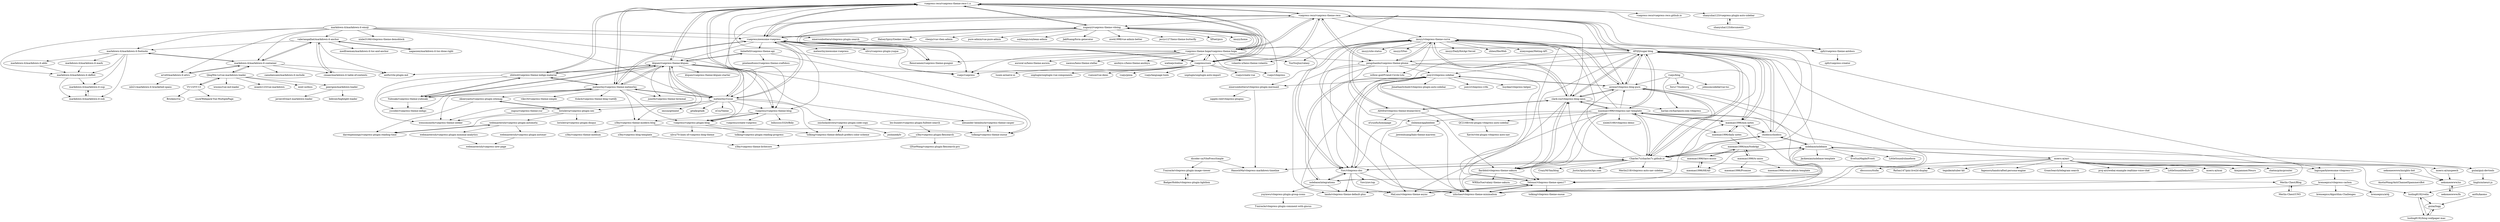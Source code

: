 digraph G {
"vuepress-reco/vuepress-theme-reco-1.x" -> "vuepress-reco/vuepress-theme-reco"
"vuepress-reco/vuepress-theme-reco-1.x" -> "xugaoyi/vuepress-theme-vdoing"
"vuepress-reco/vuepress-theme-reco-1.x" -> "vuepress/awesome-vuepress"
"vuepress-reco/vuepress-theme-reco-1.x" -> "vuepress-theme-hope/vuepress-theme-hope"
"vuepress-reco/vuepress-theme-reco-1.x" -> "vuepress-reco/vuepress-reco.github.io"
"vuepress-reco/vuepress-theme-reco-1.x" -> "zhhlwd/vuepress-theme-indigo-material"
"vuepress-reco/vuepress-theme-reco-1.x" -> "ktquez/vuepress-theme-ktquez"
"vuepress-reco/vuepress-theme-reco-1.x" -> "zpfz/vuepress-theme-antdocs"
"vuepress-reco/vuepress-theme-reco-1.x" -> "meteorlxy/vuepress-theme-meteorlxy"
"vuepress-reco/vuepress-theme-reco-1.x" -> "vuepress/core"
"vuepress-reco/vuepress-theme-reco-1.x" -> "vuejs/vuepress" ["e"=1]
"vuepress-reco/vuepress-theme-reco-1.x" -> "vuepress/vuepress-theme-blog"
"vuepress-reco/vuepress-theme-reco-1.x" -> "volantis-x/hexo-theme-volantis" ["e"=1]
"vuepress-reco/vuepress-theme-reco-1.x" -> "shanyuhai123/vuepress-plugin-auto-sidebar"
"vuepress-reco/vuepress-theme-reco-1.x" -> "meteorlxy/vssue"
"vuepress/awesome-vuepress" -> "vuepress-reco/vuepress-theme-reco-1.x"
"vuepress/awesome-vuepress" -> "vuepress/core"
"vuepress/awesome-vuepress" -> "vuepress-theme-hope/vuepress-theme-hope"
"vuepress/awesome-vuepress" -> "vuejs/vuepress" ["e"=1]
"vuepress/awesome-vuepress" -> "meteorlxy/vuepress-theme-meteorlxy"
"vuepress/awesome-vuepress" -> "meteorlxy/vssue"
"vuepress/awesome-vuepress" -> "xugaoyi/vuepress-theme-vdoing"
"vuepress/awesome-vuepress" -> "Renovamen/vuepress-theme-gungnir" ["e"=1]
"vuepress/awesome-vuepress" -> "ktquez/vuepress-theme-ktquez"
"vuepress/awesome-vuepress" -> "ulivz/vuepress-plugin-yuque" ["e"=1]
"vuepress/awesome-vuepress" -> "vuepress/vuepress-theme-blog"
"vuepress/awesome-vuepress" -> "linhe0x0/vuepress-theme-api"
"vuepress/awesome-vuepress" -> "meteorlxy/awesome-vuepress"
"vuepress/awesome-vuepress" -> "vuepress-reco/vuepress-theme-reco"
"vuepress/awesome-vuepress" -> "zpfz/vuepress-theme-antdocs"
"meteorlxy/vuepress-theme-meteorlxy" -> "ktquez/vuepress-theme-ktquez"
"meteorlxy/vuepress-theme-meteorlxy" -> "Yubisaki/vuepress-theme-yubisaki"
"meteorlxy/vuepress-theme-meteorlxy" -> "z3by/vuepress-theme-modern-blog"
"meteorlxy/vuepress-theme-meteorlxy" -> "vuepress/vuepress-plugin-blog"
"meteorlxy/vuepress-theme-meteorlxy" -> "vuepress/awesome-vuepress"
"meteorlxy/vuepress-theme-meteorlxy" -> "viko16/vuepress-theme-simple"
"meteorlxy/vuepress-theme-meteorlxy" -> "vuepress-reco/vuepress-theme-reco-1.x"
"meteorlxy/vuepress-theme-meteorlxy" -> "zhhlwd/vuepress-theme-indigo-material"
"meteorlxy/vuepress-theme-meteorlxy" -> "meteorlxy/vssue"
"meteorlxy/vuepress-theme-meteorlxy" -> "ttskch/vuepress-theme-blog-vuetify"
"meteorlxy/vuepress-theme-meteorlxy" -> "ekoeryanto/vuepress-plugin-sitemap"
"meteorlxy/vuepress-theme-meteorlxy" -> "wensonsmith/vuepress-theme-seeker"
"meteorlxy/vuepress-theme-meteorlxy" -> "jsmith/vuepress-theme-terminal"
"ktquez/vuepress-theme-ktquez" -> "meteorlxy/vuepress-theme-meteorlxy"
"ktquez/vuepress-theme-ktquez" -> "tolking/vuepress-theme-ououe"
"ktquez/vuepress-theme-ktquez" -> "linhe0x0/vuepress-theme-api"
"ktquez/vuepress-theme-ktquez" -> "Yubisaki/vuepress-theme-yubisaki"
"ktquez/vuepress-theme-ktquez" -> "ktquez/vuepress-theme-ktquez-starter"
"ktquez/vuepress-theme-ktquez" -> "jsmith/vuepress-theme-terminal"
"ktquez/vuepress-theme-ktquez" -> "z3by/vuepress-theme-modern-blog"
"ktquez/vuepress-theme-ktquez" -> "yscoder/vuepress-theme-indigo"
"ktquez/vuepress-theme-ktquez" -> "vuepress/vuepress-plugin-blog"
"ktquez/vuepress-theme-ktquez" -> "alexander-heimbuch/vuepress-theme-casper"
"ktquez/vuepress-theme-ktquez" -> "zhhlwd/vuepress-theme-indigo-material"
"ktquez/vuepress-theme-ktquez" -> "wensonsmith/vuepress-theme-seeker"
"ktquez/vuepress-theme-ktquez" -> "vuepress-reco/vuepress-theme-reco-1.x"
"ktquez/vuepress-theme-ktquez" -> "meteorlxy/vssue"
"ktquez/vuepress-theme-ktquez" -> "vuepress/vuepress-theme-blog"
"shanyuhai123/documents" -> "shanyuhai123/vuepress-plugin-auto-sidebar"
"linhe0x0/vuepress-theme-api" -> "pixelandtonic/vuepress-theme-craftdocs"
"linhe0x0/vuepress-theme-api" -> "ktquez/vuepress-theme-ktquez"
"linhe0x0/vuepress-theme-api" -> "tolking/vuepress-theme-ououe"
"maomao1996/mm-notes" -> "maomao1996/daily-notes"
"maomao1996/mm-notes" -> "maomao1996/vitepress-nav-template"
"maomao1996/mm-notes" -> "chodocs/chodocs"
"maomao1996/mm-notes" -> "ATQQ/sugar-blog"
"maomao1996/mm-notes" -> "izhichao/vitepress-theme-minimalism"
"meteorlxy/vssue" -> "vuepress/vuepress-plugin-blog"
"meteorlxy/vssue" -> "ktquez/vuepress-theme-ktquez"
"meteorlxy/vssue" -> "vuepress/awesome-vuepress"
"meteorlxy/vssue" -> "cnguu/vuepress-theme-yur"
"meteorlxy/vssue" -> "gitalk/gitalk" ["e"=1]
"meteorlxy/vssue" -> "meteorlxy/vuepress-theme-meteorlxy"
"meteorlxy/vssue" -> "xCss/Valine" ["e"=1]
"meteorlxy/vssue" -> "vuepress/vuepress-theme-blog"
"meteorlxy/vssue" -> "tolking/vuepress-theme-default-prefers-color-scheme"
"meteorlxy/vssue" -> "znicholasbrown/vuepress-plugin-code-copy"
"meteorlxy/vssue" -> "lorisleiva/vuepress-plugin-seo"
"meteorlxy/vssue" -> "vuepress-reco/vuepress-theme-reco-1.x"
"meteorlxy/vssue" -> "imsun/gitment" ["e"=1]
"VV-UI/VV-UI" -> "QingWei-Li/vue-markdown-loader"
"VV-UI/VV-UI" -> "Brickies/vui" ["e"=1]
"VV-UI/VV-UI" -> "cnu4/Webpack-Vue-MultiplePage" ["e"=1]
"Yubisaki/vuepress-theme-yubisaki" -> "yscoder/vuepress-theme-indigo"
"Yubisaki/vuepress-theme-yubisaki" -> "ktquez/vuepress-theme-ktquez"
"Yubisaki/vuepress-theme-yubisaki" -> "meteorlxy/vuepress-theme-meteorlxy"
"Yubisaki/vuepress-theme-yubisaki" -> "zhhlwd/vuepress-theme-indigo-material"
"nagaozen/markdown-it-toc-done-right" -> "valeriangalliat/markdown-it-anchor"
"vuepress/vuepress-plugin-blog" -> "vuepress/vuepress-theme-blog"
"vuepress/vuepress-plugin-blog" -> "tolking/vuepress-theme-default-prefers-color-scheme"
"vuepress/vuepress-plugin-blog" -> "ulivz/70-lines-of-vuepress-blog-theme"
"vuepress/vuepress-plugin-blog" -> "tolking/vuepress-plugin-reading-progress"
"webmasterish/vuepress-plugin-minimal-analytics" -> "webmasterish/vuepress-new-page"
"webmasterish/vuepress-plugin-autometa" -> "webmasterish/vuepress-plugin-autonav"
"webmasterish/vuepress-plugin-autometa" -> "webmasterish/vuepress-plugin-minimal-analytics"
"webmasterish/vuepress-plugin-autometa" -> "darrenjennings/vuepress-plugin-reading-time"
"lorisleiva/vuepress-plugin-seo" -> "ekoeryanto/vuepress-plugin-sitemap"
"lorisleiva/vuepress-plugin-seo" -> "darrenjennings/vuepress-plugin-reading-time"
"lorisleiva/vuepress-plugin-seo" -> "lorisleiva/vuepress-plugin-disqus"
"lorisleiva/vuepress-plugin-seo" -> "webmasterish/vuepress-plugin-autometa"
"zhhlwd/vuepress-theme-indigo-material" -> "yscoder/vuepress-theme-indigo"
"zhhlwd/vuepress-theme-indigo-material" -> "Yubisaki/vuepress-theme-yubisaki"
"zhhlwd/vuepress-theme-indigo-material" -> "ktquez/vuepress-theme-ktquez"
"zhhlwd/vuepress-theme-indigo-material" -> "wensonsmith/vuepress-theme-seeker"
"zhhlwd/vuepress-theme-indigo-material" -> "vuepress-reco/vuepress-theme-reco-1.x"
"zhhlwd/vuepress-theme-indigo-material" -> "meteorlxy/vuepress-theme-meteorlxy"
"vuepress/vuepress-theme-blog" -> "vuepress/vuepress-plugin-blog"
"vuepress/vuepress-theme-blog" -> "vuepress/create-vuepress"
"vuepress/vuepress-theme-blog" -> "z3by/vuepress-theme-modern-blog"
"vuepress/vuepress-theme-blog" -> "billyyyyy3320/Billy"
"alexander-heimbuch/vuepress-theme-casper" -> "tolking/vuepress-theme-ououe"
"maomao1996/ts-axios" -> "maomao1996/mmNodeApi"
"maomao1996/ts-axios" -> "maomao1996/react-admin-template"
"maomao1996/ts-axios" -> "maomao1996/Promise"
"ekoeryanto/vuepress-plugin-sitemap" -> "lorisleiva/vuepress-plugin-seo"
"ekoeryanto/vuepress-plugin-sitemap" -> "darrenjennings/vuepress-plugin-reading-time"
"maomao1996/mmNodeApi" -> "maomao1996/taro-music"
"maomao1996/mmNodeApi" -> "maomao1996/ts-axios"
"maomao1996/mmNodeApi" -> "maomao1996/HEAD"
"tolking/vuepress-theme-ououe" -> "alexander-heimbuch/vuepress-theme-casper"
"darrenjennings/vuepress-plugin-reading-time" -> "webmasterish/vuepress-plugin-autometa"
"maomao1996/HEAD" -> "maomao1996/taro-music"
"webmasterish/vuepress-plugin-autonav" -> "webmasterish/vuepress-new-page"
"maomao1996/taro-music" -> "maomao1996/mmNodeApi"
"maomao1996/taro-music" -> "maomao1996/HEAD"
"vuepress/core" -> "vuepress-theme-hope/vuepress-theme-hope"
"vuepress/core" -> "vuejs/vitepress" ["e"=1]
"vuepress/core" -> "vuepress/awesome-vuepress"
"vuepress/core" -> "xugaoyi/vuepress-theme-vdoing"
"vuepress/core" -> "vuejs/vuepress" ["e"=1]
"vuepress/core" -> "vuepress-reco/vuepress-theme-reco"
"vuepress/core" -> "vuejs/language-tools" ["e"=1]
"vuepress/core" -> "vuepress-reco/vuepress-theme-reco-1.x"
"vuepress/core" -> "unplugin/unplugin-auto-import" ["e"=1]
"vuepress/core" -> "vuejs/create-vue" ["e"=1]
"vuepress/core" -> "tusen-ai/naive-ui" ["e"=1]
"vuepress/core" -> "unplugin/unplugin-vue-components" ["e"=1]
"vuepress/core" -> "antfu/vite-plugin-md" ["e"=1]
"vuepress/core" -> "vueuse/vue-demi" ["e"=1]
"vuepress/core" -> "vuejs/pinia" ["e"=1]
"xugaoyi/vuepress-theme-vdoing" -> "vuepress-theme-hope/vuepress-theme-hope"
"xugaoyi/vuepress-theme-vdoing" -> "vuepress-reco/vuepress-theme-reco-1.x"
"xugaoyi/vuepress-theme-vdoing" -> "vuepress/core"
"xugaoyi/vuepress-theme-vdoing" -> "vuejs/vuepress" ["e"=1]
"xugaoyi/vuepress-theme-vdoing" -> "vuepress/awesome-vuepress"
"xugaoyi/vuepress-theme-vdoing" -> "vbenjs/vue-vben-admin" ["e"=1]
"xugaoyi/vuepress-theme-vdoing" -> "pure-admin/vue-pure-admin" ["e"=1]
"xugaoyi/vuepress-theme-vdoing" -> "soybeanjs/soybean-admin" ["e"=1]
"xugaoyi/vuepress-theme-vdoing" -> "JakHuang/form-generator" ["e"=1]
"xugaoyi/vuepress-theme-vdoing" -> "zxwk1998/vue-admin-better" ["e"=1]
"xugaoyi/vuepress-theme-vdoing" -> "jerryc127/hexo-theme-butterfly" ["e"=1]
"xugaoyi/vuepress-theme-vdoing" -> "XPoet/picx" ["e"=1]
"xugaoyi/vuepress-theme-vdoing" -> "vuejs/vitepress" ["e"=1]
"xugaoyi/vuepress-theme-vdoing" -> "imsyy/home" ["e"=1]
"xugaoyi/vuepress-theme-vdoing" -> "HalseySpicy/Geeker-Admin" ["e"=1]
"vuepress-theme-hope/vuepress-theme-hope" -> "xugaoyi/vuepress-theme-vdoing"
"vuepress-theme-hope/vuepress-theme-hope" -> "vuepress/core"
"vuepress-theme-hope/vuepress-theme-hope" -> "vuepress-reco/vuepress-theme-reco"
"vuepress-theme-hope/vuepress-theme-hope" -> "vuepress/awesome-vuepress"
"vuepress-theme-hope/vuepress-theme-hope" -> "vuepress-reco/vuepress-theme-reco-1.x"
"vuepress-theme-hope/vuepress-theme-hope" -> "walinejs/waline" ["e"=1]
"vuepress-theme-hope/vuepress-theme-hope" -> "pengzhanbo/vuepress-theme-plume"
"vuepress-theme-hope/vuepress-theme-hope" -> "vuejs/vitepress" ["e"=1]
"vuepress-theme-hope/vuepress-theme-hope" -> "auroral-ui/hexo-theme-aurora" ["e"=1]
"vuepress-theme-hope/vuepress-theme-hope" -> "Renovamen/vuepress-theme-gungnir" ["e"=1]
"vuepress-theme-hope/vuepress-theme-hope" -> "vuejs/vuepress" ["e"=1]
"vuepress-theme-hope/vuepress-theme-hope" -> "xaoxuu/hexo-theme-stellar" ["e"=1]
"vuepress-theme-hope/vuepress-theme-hope" -> "YunYouJun/valaxy" ["e"=1]
"vuepress-theme-hope/vuepress-theme-hope" -> "volantis-x/hexo-theme-volantis" ["e"=1]
"vuepress-theme-hope/vuepress-theme-hope" -> "anzhiyu-c/hexo-theme-anzhiyu" ["e"=1]
"leo-buneev/vuepress-plugin-fulltext-search" -> "z3by/vuepress-plugin-flexsearch"
"ATQQ/sugar-blog" -> "clark-cui/vitepress-blog-zaun"
"ATQQ/sugar-blog" -> "Charles7c/charles7c.github.io"
"ATQQ/sugar-blog" -> "airene/vitepress-blog-pure"
"ATQQ/sugar-blog" -> "maomao1996/vitepress-nav-template"
"ATQQ/sugar-blog" -> "chodocs/chodocs"
"ATQQ/sugar-blog" -> "maomao1996/mm-notes"
"ATQQ/sugar-blog" -> "imsyy/vitepress-theme-curve"
"ATQQ/sugar-blog" -> "flaribbit/vitepress-theme-sakura"
"ATQQ/sugar-blog" -> "Velonor/vitepress-theme-open17"
"ATQQ/sugar-blog" -> "vuepress-reco/vuepress-theme-reco"
"ATQQ/sugar-blog" -> "logicspark/awesome-vitepress-v1"
"ATQQ/sugar-blog" -> "Yiov/vitepress-doc"
"ATQQ/sugar-blog" -> "izhichao/vitepress-theme-minimalism"
"ATQQ/sugar-blog" -> "jooy2/vitepress-sidebar"
"ATQQ/sugar-blog" -> "pengzhanbo/vuepress-theme-plume"
"clark-cui/vitepress-blog-zaun" -> "airene/vitepress-blog-pure"
"clark-cui/vitepress-blog-zaun" -> "ATQQ/sugar-blog"
"clark-cui/vitepress-blog-zaun" -> "flaribbit/vitepress-theme-sakura"
"clark-cui/vitepress-blog-zaun" -> "imsyy/vitepress-theme-curve"
"clark-cui/vitepress-blog-zaun" -> "izhichao/vitepress-theme-minimalism"
"clark-cui/vitepress-blog-zaun" -> "Alittfre/vitepress-theme-bluearchive"
"clark-cui/vitepress-blog-zaun" -> "harlan-zw/harlanzw.com-vitepress"
"clark-cui/vitepress-blog-zaun" -> "maomao1996/vitepress-nav-template"
"markdown-it/markdown-it-footnote" -> "markdown-it/markdown-it-deflist"
"markdown-it/markdown-it-footnote" -> "markdown-it/markdown-it-abbr"
"markdown-it/markdown-it-footnote" -> "markdown-it/markdown-it-sup"
"markdown-it/markdown-it-footnote" -> "markdown-it/markdown-it-sub"
"markdown-it/markdown-it-footnote" -> "markdown-it/markdown-it-mark"
"markdown-it/markdown-it-footnote" -> "markdown-it/markdown-it-container"
"z3by/vuepress-theme-modern-blog" -> "z3by/vuepress-theme-medium"
"z3by/vuepress-theme-modern-blog" -> "tolking/vuepress-theme-ououe"
"z3by/vuepress-theme-modern-blog" -> "z3by/vuepress-blog-template"
"cnguu/vuepress-theme-yur" -> "wensonsmith/vuepress-theme-seeker"
"peerigon/markdown-loader" -> "javiercf/react-markdown-loader"
"peerigon/markdown-loader" -> "bebraw/highlight-loader"
"markdown-it/markdown-it-emoji" -> "valeriangalliat/markdown-it-anchor"
"markdown-it/markdown-it-emoji" -> "markdown-it/markdown-it-container"
"markdown-it/markdown-it-emoji" -> "markdown-it/markdown-it-footnote"
"markdown-it/markdown-it-emoji" -> "vuepress/awesome-vuepress"
"markdown-it/markdown-it-emoji" -> "markdown-it/markdown-it-deflist"
"markdown-it/markdown-it-emoji" -> "emersonbottero/vitepress-plugin-search"
"markdown-it/markdown-it-emoji" -> "vuepress/vuepress-theme-blog"
"markdown-it/markdown-it-emoji" -> "arve0/markdown-it-attrs"
"markdown-it/markdown-it-emoji" -> "xinlei3166/vitepress-theme-demoblock" ["e"=1]
"markdown-it/markdown-it-emoji" -> "meteorlxy/vssue"
"markdown-it/markdown-it-abbr" -> "markdown-it/markdown-it-deflist"
"z3by/vuepress-plugin-flexsearch" -> "z3by/vuepress-theme-britecore"
"z3by/vuepress-plugin-flexsearch" -> "QYueWang/vuepress-plugin-flexsearch-pro"
"zpfz/vuepress-theme-antdocs" -> "zpfz/vuepress-creator"
"maomao1996/daily-notes" -> "maomao1996/mm-notes"
"maomao1996/daily-notes" -> "maomao1996/mmNodeApi"
"shanyuhai123/vuepress-plugin-auto-sidebar" -> "shanyuhai123/documents"
"markdown-it/markdown-it-sub" -> "markdown-it/markdown-it-sup"
"antfu/kaomo" -> "guiiai/logg"
"z3by/vuepress-blog-template" -> "z3by/vuepress-theme-britecore"
"tolking/vuepress-theme-default-prefers-color-scheme" -> "znicholasbrown/vuepress-plugin-code-copy"
"znicholasbrown/vuepress-plugin-code-copy" -> "tolking/vuepress-theme-default-prefers-color-scheme"
"znicholasbrown/vuepress-plugin-code-copy" -> "joshmeek/lv"
"markdown-it/markdown-it-mark" -> "markdown-it/markdown-it-deflist"
"markdown-it/markdown-it-deflist" -> "markdown-it/markdown-it-sup"
"markdown-it/markdown-it-deflist" -> "markdown-it/markdown-it-sub"
"markdown-it/markdown-it-sup" -> "markdown-it/markdown-it-sub"
"markdown-it/markdown-it-container" -> "markdown-it/markdown-it-footnote"
"markdown-it/markdown-it-container" -> "arve0/markdown-it-attrs"
"markdown-it/markdown-it-container" -> "valeriangalliat/markdown-it-anchor"
"markdown-it/markdown-it-container" -> "camelaissani/markdown-it-include"
"markdown-it/markdown-it-container" -> "antfu/vite-plugin-md" ["e"=1]
"markdown-it/markdown-it-container" -> "QingWei-Li/vue-markdown-loader"
"markdown-it/markdown-it-container" -> "cmaas/markdown-it-table-of-contents"
"vuejs/blog" -> "johnsoncodehk/vue-tsc" ["e"=1]
"vuejs/blog" -> "airene/vitepress-blog-pure"
"vuejs/blog" -> "harlan-zw/harlanzw.com-vitepress"
"vuejs/blog" -> "foru17/luoleiorg"
"vuepress-reco/vuepress-theme-reco" -> "vuepress-theme-hope/vuepress-theme-hope"
"vuepress-reco/vuepress-theme-reco" -> "vuepress-reco/vuepress-theme-reco-1.x"
"vuepress-reco/vuepress-theme-reco" -> "Renovamen/vuepress-theme-gungnir" ["e"=1]
"vuepress-reco/vuepress-theme-reco" -> "pengzhanbo/vuepress-theme-plume"
"vuepress-reco/vuepress-theme-reco" -> "ATQQ/sugar-blog"
"vuepress-reco/vuepress-theme-reco" -> "vuepress/core"
"vuepress-reco/vuepress-theme-reco" -> "xugaoyi/vuepress-theme-vdoing"
"vuepress-reco/vuepress-theme-reco" -> "vuepress/awesome-vuepress"
"vuepress-reco/vuepress-theme-reco" -> "imsyy/vitepress-theme-curve"
"vuepress-reco/vuepress-theme-reco" -> "clark-cui/vitepress-blog-zaun"
"vuepress-reco/vuepress-theme-reco" -> "zpfz/vuepress-theme-antdocs"
"vuepress-reco/vuepress-theme-reco" -> "Charles7c/charles7c.github.io"
"vuepress-reco/vuepress-theme-reco" -> "airene/vitepress-blog-pure"
"vuepress-reco/vuepress-theme-reco" -> "meteorlxy/vssue"
"airene/vitepress-blog-pure" -> "clark-cui/vitepress-blog-zaun"
"airene/vitepress-blog-pure" -> "izhichao/vitepress-theme-minimalism"
"airene/vitepress-blog-pure" -> "ATQQ/sugar-blog"
"airene/vitepress-blog-pure" -> "flaribbit/vitepress-theme-sakura"
"airene/vitepress-blog-pure" -> "Velonor/vitepress-theme-open17"
"airene/vitepress-blog-pure" -> "Charles7c/charles7c.github.io"
"airene/vitepress-blog-pure" -> "jooy2/vitepress-sidebar"
"airene/vitepress-blog-pure" -> "imsyy/vitepress-theme-curve"
"arve0/markdown-it-attrs" -> "markdown-it/markdown-it-container"
"arve0/markdown-it-attrs" -> "mb21/markdown-it-bracketed-spans"
"valeriangalliat/markdown-it-anchor" -> "nagaozen/markdown-it-toc-done-right"
"valeriangalliat/markdown-it-anchor" -> "cmaas/markdown-it-table-of-contents"
"valeriangalliat/markdown-it-anchor" -> "markdown-it/markdown-it-footnote"
"valeriangalliat/markdown-it-anchor" -> "medfreeman/markdown-it-toc-and-anchor"
"valeriangalliat/markdown-it-anchor" -> "markdown-it/markdown-it-container"
"valeriangalliat/markdown-it-anchor" -> "antfu/vite-plugin-md" ["e"=1]
"cmaas/markdown-it-table-of-contents" -> "valeriangalliat/markdown-it-anchor"
"pengzhanbo/vuepress-theme-plume" -> "imsyy/vitepress-theme-curve"
"pengzhanbo/vuepress-theme-plume" -> "Yiov/vitepress-doc"
"pengzhanbo/vuepress-theme-plume" -> "vuepress-reco/vuepress-theme-reco"
"pengzhanbo/vuepress-theme-plume" -> "Velonor/vitepress-theme-open17"
"pengzhanbo/vuepress-theme-plume" -> "clark-cui/vitepress-blog-zaun"
"pengzhanbo/vuepress-theme-plume" -> "maomao1996/mm-notes"
"pengzhanbo/vuepress-theme-plume" -> "izhichao/vitepress-theme-minimalism"
"pengzhanbo/vuepress-theme-plume" -> "MaLuns/vitepress-theme-async"
"pengzhanbo/vuepress-theme-plume" -> "jooy2/vitepress-sidebar"
"pengzhanbo/vuepress-theme-plume" -> "shiheme/appbeebee"
"pengzhanbo/vuepress-theme-plume" -> "willow-god/Friend-Circle-Lite" ["e"=1]
"Yiov/vitepress-doc" -> "Yiov/yiov.top"
"Yiov/vitepress-doc" -> "imsyy/vitepress-theme-curve"
"Yiov/vitepress-doc" -> "jooy2/vitepress-sidebar"
"Yiov/vitepress-doc" -> "lando/vitepress-theme-default-plus"
"Yiov/vitepress-doc" -> "nolebase/integrations"
"Yiov/vitepress-doc" -> "izhichao/vitepress-theme-minimalism"
"Yiov/vitepress-doc" -> "MaLuns/vitepress-theme-async"
"Yiov/vitepress-doc" -> "Charles7c/charles7c.github.io"
"flaribbit/vitepress-theme-sakura" -> "clark-cui/vitepress-blog-zaun"
"flaribbit/vitepress-theme-sakura" -> "izhichao/vitepress-theme-minimalism"
"flaribbit/vitepress-theme-sakura" -> "WRXinYue/valaxy-theme-sakura"
"flaribbit/vitepress-theme-sakura" -> "Velonor/vitepress-theme-open17"
"nolebase/nolebase" -> "nolebase/integrations"
"nolebase/nolebase" -> "Charles7c/charles7c.github.io"
"nolebase/nolebase" -> "Jackiexiao/nolebase-template" ["e"=1]
"nolebase/nolebase" -> "chodocs/chodocs"
"nolebase/nolebase" -> "moeru-ai/airi"
"nolebase/nolebase" -> "ATQQ/sugar-blog"
"nolebase/nolebase" -> "EveSunMaple/Frosti" ["e"=1]
"nolebase/nolebase" -> "guiiai/guii-devtools"
"nolebase/nolebase" -> "LittleSound/slimeform" ["e"=1]
"emersonbottero/vitepress-plugin-search" -> "emersonbottero/vitepress-plugin-mermaid"
"emersonbottero/vitepress-plugin-mermaid" -> "HanochMa/vitepress-markdown-timeline"
"emersonbottero/vitepress-plugin-mermaid" -> "sapphi-red/vitepress-plugins"
"Merlin-Chest/UNO" -> "Merlin-Chest/Blog"
"Merlin-Chest/Blog" -> "Merlin-Chest/UNO"
"Charles7c/charles7c.github.io" -> "ATQQ/sugar-blog"
"Charles7c/charles7c.github.io" -> "chodocs/chodocs"
"Charles7c/charles7c.github.io" -> "maomao1996/vitepress-nav-template"
"Charles7c/charles7c.github.io" -> "flaribbit/vitepress-theme-sakura"
"Charles7c/charles7c.github.io" -> "Yiov/vitepress-doc"
"Charles7c/charles7c.github.io" -> "nolebase/nolebase"
"Charles7c/charles7c.github.io" -> "airene/vitepress-blog-pure"
"Charles7c/charles7c.github.io" -> "maomao1996/mm-notes"
"Charles7c/charles7c.github.io" -> "clark-cui/vitepress-blog-zaun"
"Charles7c/charles7c.github.io" -> "Merlin218/vitepress-auto-nav-sidebar"
"Charles7c/charles7c.github.io" -> "imsyy/vitepress-theme-curve"
"Charles7c/charles7c.github.io" -> "Justin3go/justin3go.com"
"Charles7c/charles7c.github.io" -> "CrazyMrYan/blog" ["e"=1]
"Charles7c/charles7c.github.io" -> "logicspark/awesome-vitepress-v1"
"Charles7c/charles7c.github.io" -> "HanochMa/vitepress-markdown-timeline"
"jooy2/vitepress-sidebar" -> "QC2168/vite-plugin-vitepress-auto-sidebar"
"jooy2/vitepress-sidebar" -> "Yiov/vitepress-doc"
"jooy2/vitepress-sidebar" -> "nolebase/integrations"
"jooy2/vitepress-sidebar" -> "jooy2/vitepress-i18n"
"jooy2/vitepress-sidebar" -> "huyikai/vitepress-helper"
"jooy2/vitepress-sidebar" -> "JonathanSchndr/vitepress-plugin-auto-sidebar"
"jooy2/vitepress-sidebar" -> "lando/vitepress-theme-default-plus"
"jooy2/vitepress-sidebar" -> "emersonbottero/vitepress-plugin-mermaid"
"jooy2/vitepress-sidebar" -> "airene/vitepress-blog-pure"
"chodocs/chodocs" -> "Charles7c/charles7c.github.io"
"chodocs/chodocs" -> "ATQQ/sugar-blog"
"chodocs/chodocs" -> "maomao1996/mm-notes"
"chodocs/chodocs" -> "imsyy/vitepress-theme-curve"
"chodocs/chodocs" -> "nolebase/nolebase"
"chodocs/chodocs" -> "maomao1996/vitepress-nav-template"
"QC2168/vite-plugin-vitepress-auto-sidebar" -> "Xaviw/vite-plugin-vitepress-auto-nav"
"QC2168/vite-plugin-vitepress-auto-sidebar" -> "jooy2/vitepress-sidebar"
"Merlin218/vitepress-auto-nav-sidebar" -> "Merlin-Chest/Blog"
"nolebase/integrations" -> "lando/vitepress-theme-default-plus"
"nolebase/integrations" -> "nolebase/nolebase"
"nolebase/integrations" -> "jooy2/vitepress-sidebar"
"nolebase/integrations" -> "yuyinws/vitepress-plugin-group-icons"
"nolebase/integrations" -> "Yiov/vitepress-doc"
"QingWei-Li/vue-markdown-loader" -> "wxsms/vue-md-loader"
"QingWei-Li/vue-markdown-loader" -> "miaolz123/vue-markdown" ["e"=1]
"QingWei-Li/vue-markdown-loader" -> "markdown-it/markdown-it-container"
"QingWei-Li/vue-markdown-loader" -> "VV-UI/VV-UI"
"QingWei-Li/vue-markdown-loader" -> "mint-ui/docs"
"QingWei-Li/vue-markdown-loader" -> "peerigon/markdown-loader"
"maomao1996/vitepress-nav-template" -> "maomao1996/mm-notes"
"maomao1996/vitepress-nav-template" -> "Charles7c/charles7c.github.io"
"maomao1996/vitepress-nav-template" -> "ATQQ/sugar-blog"
"maomao1996/vitepress-nav-template" -> "Velonor/vitepress-theme-open17"
"maomao1996/vitepress-nav-template" -> "shiheme/appbeebee"
"maomao1996/vitepress-nav-template" -> "clark-cui/vitepress-blog-zaun"
"maomao1996/vitepress-nav-template" -> "Yiov/vitepress-doc"
"maomao1996/vitepress-nav-template" -> "xinlei3166/vitepress-demo" ["e"=1]
"maomao1996/vitepress-nav-template" -> "maomao1996/daily-notes"
"maomao1996/vitepress-nav-template" -> "izhichao/vitepress-theme-minimalism"
"maomao1996/vitepress-nav-template" -> "airene/vitepress-blog-pure"
"maomao1996/vitepress-nav-template" -> "flaribbit/vitepress-theme-sakura"
"maomao1996/vitepress-nav-template" -> "imsyy/vitepress-theme-curve"
"maomao1996/vitepress-nav-template" -> "MaLuns/vitepress-theme-async"
"maomao1996/vitepress-nav-template" -> "QC2168/vite-plugin-vitepress-auto-sidebar"
"logicspark/awesome-vitepress-v1" -> "brenoepics/vitepress-carbon"
"nekomeowww/insights-bot" -> "nekomeowww/xo"
"nekomeowww/insights-bot" -> "AnotiaWang/AntiChannelSpammersBot"
"T-miracle/vitepress-plugin-image-viewer" -> "BadgerHobbs/vitepress-plugin-lightbox"
"izhichao/vitepress-theme-minimalism" -> "Velonor/vitepress-theme-open17"
"nekomeowww/fo" -> "nekomeowww/xo"
"nekomeowww/xo" -> "nekomeowww/fo"
"Alittfre/vitepress-theme-bluearchive" -> "imsyy/vitepress-theme-curve"
"Alittfre/vitepress-theme-bluearchive" -> "clark-cui/vitepress-blog-zaun"
"Alittfre/vitepress-theme-bluearchive" -> "sf-yuzifu/homepage" ["e"=1]
"Alittfre/vitepress-theme-bluearchive" -> "flaribbit/vitepress-theme-sakura"
"shiheme/appbeebee" -> "izhichao/vitepress-theme-minimalism"
"shiheme/appbeebee" -> "MaLuns/vitepress-theme-async"
"shiheme/appbeebee" -> "jiewenhuang/halo-theme-macwen" ["e"=1]
"imsyy/vitepress-theme-curve" -> "Yiov/vitepress-doc"
"imsyy/vitepress-theme-curve" -> "clark-cui/vitepress-blog-zaun"
"imsyy/vitepress-theme-curve" -> "Alittfre/vitepress-theme-bluearchive"
"imsyy/vitepress-theme-curve" -> "Velonor/vitepress-theme-open17"
"imsyy/vitepress-theme-curve" -> "pengzhanbo/vuepress-theme-plume"
"imsyy/vitepress-theme-curve" -> "ATQQ/sugar-blog"
"imsyy/vitepress-theme-curve" -> "imsyy/site-status" ["e"=1]
"imsyy/vitepress-theme-curve" -> "imsyy/SNav" ["e"=1]
"imsyy/vitepress-theme-curve" -> "imsyy/DailyHotApi-Vercel"
"imsyy/vitepress-theme-curve" -> "willow-god/Friend-Circle-Lite" ["e"=1]
"imsyy/vitepress-theme-curve" -> "YunYouJun/valaxy" ["e"=1]
"imsyy/vitepress-theme-curve" -> "zhheo/HeoWeb" ["e"=1]
"imsyy/vitepress-theme-curve" -> "izhichao/vitepress-theme-minimalism"
"imsyy/vitepress-theme-curve" -> "xizeyoupan/Meting-API" ["e"=1]
"imsyy/vitepress-theme-curve" -> "airene/vitepress-blog-pure"
"dicoder-cn/VitePressSimple" -> "T-miracle/vitepress-plugin-image-viewer"
"dicoder-cn/VitePressSimple" -> "HanochMa/vitepress-markdown-timeline"
"brenoepics/vitepress-carbon" -> "brenoepics/at4j"
"brenoepics/vitepress-carbon" -> "lando/vitepress-theme-default-plus"
"brenoepics/vitepress-carbon" -> "brenoepics/Algorithm-Challenges"
"Velonor/vitepress-theme-open17" -> "izhichao/vitepress-theme-minimalism"
"Velonor/vitepress-theme-open17" -> "tolking/vitepress-theme-ououe"
"Velonor/vitepress-theme-open17" -> "MaLuns/vitepress-theme-async"
"MaLuns/vitepress-theme-async" -> "Velonor/vitepress-theme-open17"
"yuyinws/vitepress-plugin-group-icons" -> "T-miracle/vitepress-plugin-comment-with-giscus"
"moeru-ai/airi" -> "fagenorn/handcrafted-persona-engine" ["e"=1]
"moeru-ai/airi" -> "GramSearch/telegram-search" ["e"=1]
"moeru-ai/airi" -> "proj-airi/webai-example-realtime-voice-chat"
"moeru-ai/airi" -> "LittleSound/bekuto3d"
"moeru-ai/airi" -> "moeru-ai/xsai"
"moeru-ai/airi" -> "nolebase/nolebase"
"moeru-ai/airi" -> "kimjammer/Neuro" ["e"=1]
"moeru-ai/airi" -> "moeru-ai/unspeech"
"moeru-ai/airi" -> "chatmcp/mcprouter"
"moeru-ai/airi" -> "dbccccccc/ttsfm" ["e"=1]
"moeru-ai/airi" -> "nekomeowww/xo"
"moeru-ai/airi" -> "luoling8192/velin"
"moeru-ai/airi" -> "guiiai/guii-devtools"
"moeru-ai/airi" -> "RaSan147/pixi-live2d-display" ["e"=1]
"moeru-ai/airi" -> "tegnike/aituber-kit" ["e"=1]
"guiiai/guii-devtools" -> "lingticio/neuri-js"
"lingticio/neuri-js" -> "luoling8192/velin"
"BadgerHobbs/vitepress-plugin-lightbox" -> "T-miracle/vitepress-plugin-image-viewer"
"guiiai/logg" -> "luoling8192/bing-wallpaper-mac"
"moeru-ai/unspeech" -> "nekomeowww/xo"
"luoling8192/bing-wallpaper-mac" -> "luoling8192/velin"
"luoling8192/bing-wallpaper-mac" -> "guiiai/logg"
"luoling8192/velin" -> "luoling8192/bing-wallpaper-mac"
"luoling8192/velin" -> "guiiai/logg"
"vuepress-reco/vuepress-theme-reco-1.x" ["l"="-42.851,15.929"]
"vuepress-reco/vuepress-theme-reco" ["l"="-42.769,15.976"]
"xugaoyi/vuepress-theme-vdoing" ["l"="-42.84,15.975"]
"vuepress/awesome-vuepress" ["l"="-42.828,15.912"]
"vuepress-theme-hope/vuepress-theme-hope" ["l"="-42.779,15.937"]
"vuepress-reco/vuepress-reco.github.io" ["l"="-42.895,15.95"]
"zhhlwd/vuepress-theme-indigo-material" ["l"="-42.86,15.877"]
"ktquez/vuepress-theme-ktquez" ["l"="-42.86,15.859"]
"zpfz/vuepress-theme-antdocs" ["l"="-42.806,15.983"]
"meteorlxy/vuepress-theme-meteorlxy" ["l"="-42.884,15.867"]
"vuepress/core" ["l"="-42.809,15.949"]
"vuejs/vuepress" ["l"="-6.251,-32.005"]
"vuepress/vuepress-theme-blog" ["l"="-42.885,15.889"]
"volantis-x/hexo-theme-volantis" ["l"="-42.189,15.073"]
"shanyuhai123/vuepress-plugin-auto-sidebar" ["l"="-42.904,15.984"]
"meteorlxy/vssue" ["l"="-42.894,15.908"]
"Renovamen/vuepress-theme-gungnir" ["l"="-54.544,-14.397"]
"ulivz/vuepress-plugin-yuque" ["l"="-44.968,15.974"]
"linhe0x0/vuepress-theme-api" ["l"="-42.813,15.837"]
"meteorlxy/awesome-vuepress" ["l"="-42.78,15.875"]
"Yubisaki/vuepress-theme-yubisaki" ["l"="-42.868,15.84"]
"z3by/vuepress-theme-modern-blog" ["l"="-42.875,15.817"]
"vuepress/vuepress-plugin-blog" ["l"="-42.916,15.882"]
"viko16/vuepress-theme-simple" ["l"="-42.912,15.809"]
"ttskch/vuepress-theme-blog-vuetify" ["l"="-42.916,15.836"]
"ekoeryanto/vuepress-plugin-sitemap" ["l"="-42.946,15.829"]
"wensonsmith/vuepress-theme-seeker" ["l"="-42.901,15.852"]
"jsmith/vuepress-theme-terminal" ["l"="-42.892,15.829"]
"tolking/vuepress-theme-ououe" ["l"="-42.838,15.814"]
"ktquez/vuepress-theme-ktquez-starter" ["l"="-42.857,15.815"]
"yscoder/vuepress-theme-indigo" ["l"="-42.843,15.839"]
"alexander-heimbuch/vuepress-theme-casper" ["l"="-42.838,15.794"]
"shanyuhai123/documents" ["l"="-42.921,16.006"]
"pixelandtonic/vuepress-theme-craftdocs" ["l"="-42.782,15.8"]
"maomao1996/mm-notes" ["l"="-42.657,16.036"]
"maomao1996/daily-notes" ["l"="-42.619,16.025"]
"maomao1996/vitepress-nav-template" ["l"="-42.671,16.029"]
"chodocs/chodocs" ["l"="-42.668,16.062"]
"ATQQ/sugar-blog" ["l"="-42.697,16.034"]
"izhichao/vitepress-theme-minimalism" ["l"="-42.681,16.019"]
"cnguu/vuepress-theme-yur" ["l"="-42.935,15.865"]
"gitalk/gitalk" ["l"="-42.114,15.146"]
"xCss/Valine" ["l"="-42.233,15.173"]
"tolking/vuepress-theme-default-prefers-color-scheme" ["l"="-42.93,15.905"]
"znicholasbrown/vuepress-plugin-code-copy" ["l"="-42.943,15.919"]
"lorisleiva/vuepress-plugin-seo" ["l"="-42.966,15.837"]
"imsun/gitment" ["l"="-42.166,15.032"]
"VV-UI/VV-UI" ["l"="-43.188,15.994"]
"QingWei-Li/vue-markdown-loader" ["l"="-43.152,15.995"]
"Brickies/vui" ["l"="-7.735,-35.249"]
"cnu4/Webpack-Vue-MultiplePage" ["l"="-5.73,-34.739"]
"nagaozen/markdown-it-toc-done-right" ["l"="-43.076,16.044"]
"valeriangalliat/markdown-it-anchor" ["l"="-43.054,16.017"]
"ulivz/70-lines-of-vuepress-blog-theme" ["l"="-42.963,15.873"]
"tolking/vuepress-plugin-reading-progress" ["l"="-42.953,15.888"]
"webmasterish/vuepress-plugin-minimal-analytics" ["l"="-43.025,15.8"]
"webmasterish/vuepress-new-page" ["l"="-43.035,15.783"]
"webmasterish/vuepress-plugin-autometa" ["l"="-43.001,15.81"]
"webmasterish/vuepress-plugin-autonav" ["l"="-43.017,15.788"]
"darrenjennings/vuepress-plugin-reading-time" ["l"="-42.982,15.82"]
"lorisleiva/vuepress-plugin-disqus" ["l"="-42.974,15.802"]
"vuepress/create-vuepress" ["l"="-42.834,15.869"]
"billyyyyy3320/Billy" ["l"="-42.868,15.899"]
"maomao1996/ts-axios" ["l"="-42.535,16.017"]
"maomao1996/mmNodeApi" ["l"="-42.562,16.013"]
"maomao1996/react-admin-template" ["l"="-42.514,16.024"]
"maomao1996/Promise" ["l"="-42.514,16.008"]
"maomao1996/taro-music" ["l"="-42.553,15.997"]
"maomao1996/HEAD" ["l"="-42.539,16.001"]
"vuejs/vitepress" ["l"="-7.604,-30.093"]
"vuejs/language-tools" ["l"="-7.546,-30.265"]
"unplugin/unplugin-auto-import" ["l"="-7.47,-30.292"]
"vuejs/create-vue" ["l"="-7.589,-30.207"]
"tusen-ai/naive-ui" ["l"="-3.621,-32.992"]
"unplugin/unplugin-vue-components" ["l"="-7.485,-30.267"]
"antfu/vite-plugin-md" ["l"="-7.355,-30.363"]
"vueuse/vue-demi" ["l"="-7.451,-30.267"]
"vuejs/pinia" ["l"="-7.614,-30.18"]
"vbenjs/vue-vben-admin" ["l"="-3.533,-33.16"]
"pure-admin/vue-pure-admin" ["l"="-3.508,-35.809"]
"soybeanjs/soybean-admin" ["l"="-3.45,-35.709"]
"JakHuang/form-generator" ["l"="-3.63,-32.958"]
"zxwk1998/vue-admin-better" ["l"="-3.539,-33.215"]
"jerryc127/hexo-theme-butterfly" ["l"="-42.144,15.094"]
"XPoet/picx" ["l"="-54.374,-14.498"]
"imsyy/home" ["l"="-42.018,15.252"]
"HalseySpicy/Geeker-Admin" ["l"="-3.445,-35.776"]
"walinejs/waline" ["l"="-42.206,15.22"]
"pengzhanbo/vuepress-theme-plume" ["l"="-42.716,16.004"]
"auroral-ui/hexo-theme-aurora" ["l"="-42.205,15.146"]
"xaoxuu/hexo-theme-stellar" ["l"="-42.195,15.128"]
"YunYouJun/valaxy" ["l"="-7.774,-30.294"]
"anzhiyu-c/hexo-theme-anzhiyu" ["l"="-42.134,15.194"]
"leo-buneev/vuepress-plugin-fulltext-search" ["l"="-42.888,15.65"]
"z3by/vuepress-plugin-flexsearch" ["l"="-42.891,15.68"]
"clark-cui/vitepress-blog-zaun" ["l"="-42.701,15.995"]
"Charles7c/charles7c.github.io" ["l"="-42.704,16.053"]
"airene/vitepress-blog-pure" ["l"="-42.709,16.02"]
"imsyy/vitepress-theme-curve" ["l"="-42.694,16.012"]
"flaribbit/vitepress-theme-sakura" ["l"="-42.681,15.997"]
"Velonor/vitepress-theme-open17" ["l"="-42.675,16.008"]
"logicspark/awesome-vitepress-v1" ["l"="-42.726,16.081"]
"Yiov/vitepress-doc" ["l"="-42.681,16.05"]
"jooy2/vitepress-sidebar" ["l"="-42.698,16.072"]
"Alittfre/vitepress-theme-bluearchive" ["l"="-42.69,15.975"]
"harlan-zw/harlanzw.com-vitepress" ["l"="-42.671,15.952"]
"markdown-it/markdown-it-footnote" ["l"="-43.027,15.998"]
"markdown-it/markdown-it-deflist" ["l"="-42.999,16.001"]
"markdown-it/markdown-it-abbr" ["l"="-43.011,15.982"]
"markdown-it/markdown-it-sup" ["l"="-43.001,16.019"]
"markdown-it/markdown-it-sub" ["l"="-43.016,16.016"]
"markdown-it/markdown-it-mark" ["l"="-43.014,16.031"]
"markdown-it/markdown-it-container" ["l"="-43.071,15.987"]
"z3by/vuepress-theme-medium" ["l"="-42.881,15.785"]
"z3by/vuepress-blog-template" ["l"="-42.882,15.76"]
"peerigon/markdown-loader" ["l"="-43.222,16.023"]
"javiercf/react-markdown-loader" ["l"="-43.264,16.025"]
"bebraw/highlight-loader" ["l"="-43.238,16.047"]
"markdown-it/markdown-it-emoji" ["l"="-42.967,15.969"]
"emersonbottero/vitepress-plugin-search" ["l"="-42.892,16.046"]
"arve0/markdown-it-attrs" ["l"="-43.042,15.959"]
"xinlei3166/vitepress-theme-demoblock" ["l"="-6.739,-30.517"]
"z3by/vuepress-theme-britecore" ["l"="-42.887,15.717"]
"QYueWang/vuepress-plugin-flexsearch-pro" ["l"="-42.909,15.668"]
"zpfz/vuepress-creator" ["l"="-42.81,16.017"]
"antfu/kaomo" ["l"="-42.491,16.183"]
"guiiai/logg" ["l"="-42.518,16.178"]
"joshmeek/lv" ["l"="-42.967,15.92"]
"camelaissani/markdown-it-include" ["l"="-43.101,15.967"]
"cmaas/markdown-it-table-of-contents" ["l"="-43.084,16.014"]
"vuejs/blog" ["l"="-42.641,15.946"]
"johnsoncodehk/vue-tsc" ["l"="2.817,-29.9"]
"foru17/luoleiorg" ["l"="-42.61,15.923"]
"mb21/markdown-it-bracketed-spans" ["l"="-43.059,15.938"]
"medfreeman/markdown-it-toc-and-anchor" ["l"="-43.052,16.058"]
"MaLuns/vitepress-theme-async" ["l"="-42.663,16.014"]
"shiheme/appbeebee" ["l"="-42.664,15.997"]
"willow-god/Friend-Circle-Lite" ["l"="-42.039,15.374"]
"Yiov/yiov.top" ["l"="-42.626,16.053"]
"lando/vitepress-theme-default-plus" ["l"="-42.698,16.093"]
"nolebase/integrations" ["l"="-42.665,16.089"]
"WRXinYue/valaxy-theme-sakura" ["l"="-42.654,15.972"]
"nolebase/nolebase" ["l"="-42.65,16.11"]
"Jackiexiao/nolebase-template" ["l"="-41.894,15.481"]
"moeru-ai/airi" ["l"="-42.6,16.186"]
"EveSunMaple/Frosti" ["l"="-7.739,-29.07"]
"guiiai/guii-devtools" ["l"="-42.606,16.149"]
"LittleSound/slimeform" ["l"="-7.393,-30.506"]
"emersonbottero/vitepress-plugin-mermaid" ["l"="-42.799,16.083"]
"HanochMa/vitepress-markdown-timeline" ["l"="-42.766,16.103"]
"sapphi-red/vitepress-plugins" ["l"="-42.821,16.107"]
"Merlin-Chest/UNO" ["l"="-42.714,16.163"]
"Merlin-Chest/Blog" ["l"="-42.714,16.142"]
"Merlin218/vitepress-auto-nav-sidebar" ["l"="-42.718,16.104"]
"Justin3go/justin3go.com" ["l"="-42.75,16.068"]
"CrazyMrYan/blog" ["l"="-3.343,-32.61"]
"QC2168/vite-plugin-vitepress-auto-sidebar" ["l"="-42.647,16.07"]
"jooy2/vitepress-i18n" ["l"="-42.687,16.1"]
"huyikai/vitepress-helper" ["l"="-42.705,16.113"]
"JonathanSchndr/vitepress-plugin-auto-sidebar" ["l"="-42.688,16.119"]
"Xaviw/vite-plugin-vitepress-auto-nav" ["l"="-42.614,16.076"]
"yuyinws/vitepress-plugin-group-icons" ["l"="-42.604,16.102"]
"wxsms/vue-md-loader" ["l"="-43.167,16.032"]
"miaolz123/vue-markdown" ["l"="-3.532,-33.078"]
"mint-ui/docs" ["l"="-43.18,15.956"]
"xinlei3166/vitepress-demo" ["l"="-6.755,-30.501"]
"brenoepics/vitepress-carbon" ["l"="-42.731,16.123"]
"nekomeowww/insights-bot" ["l"="-42.606,16.294"]
"nekomeowww/xo" ["l"="-42.61,16.242"]
"AnotiaWang/AntiChannelSpammersBot" ["l"="-42.6,16.325"]
"T-miracle/vitepress-plugin-image-viewer" ["l"="-42.807,16.189"]
"BadgerHobbs/vitepress-plugin-lightbox" ["l"="-42.814,16.206"]
"nekomeowww/fo" ["l"="-42.62,16.258"]
"sf-yuzifu/homepage" ["l"="-54.336,-18.186"]
"jiewenhuang/halo-theme-macwen" ["l"="-43.452,15.083"]
"imsyy/site-status" ["l"="-42.067,15.244"]
"imsyy/SNav" ["l"="-42.028,15.281"]
"imsyy/DailyHotApi-Vercel" ["l"="-42.637,15.999"]
"zhheo/HeoWeb" ["l"="-42.063,15.265"]
"xizeyoupan/Meting-API" ["l"="-42.057,15.292"]
"dicoder-cn/VitePressSimple" ["l"="-42.793,16.157"]
"brenoepics/at4j" ["l"="-42.749,16.147"]
"brenoepics/Algorithm-Challenges" ["l"="-42.733,16.148"]
"tolking/vitepress-theme-ououe" ["l"="-42.647,15.987"]
"T-miracle/vitepress-plugin-comment-with-giscus" ["l"="-42.57,16.103"]
"fagenorn/handcrafted-persona-engine" ["l"="27.92,-21.082"]
"GramSearch/telegram-search" ["l"="46.425,0.021"]
"proj-airi/webai-example-realtime-voice-chat" ["l"="-42.599,16.217"]
"LittleSound/bekuto3d" ["l"="-42.563,16.196"]
"moeru-ai/xsai" ["l"="-42.576,16.242"]
"kimjammer/Neuro" ["l"="31.799,30.925"]
"moeru-ai/unspeech" ["l"="-42.619,16.219"]
"chatmcp/mcprouter" ["l"="-42.546,16.219"]
"dbccccccc/ttsfm" ["l"="45.739,0.501"]
"luoling8192/velin" ["l"="-42.552,16.174"]
"RaSan147/pixi-live2d-display" ["l"="-43.82,15.019"]
"tegnike/aituber-kit" ["l"="4.655,-40.522"]
"lingticio/neuri-js" ["l"="-42.569,16.155"]
"luoling8192/bing-wallpaper-mac" ["l"="-42.532,16.172"]
}